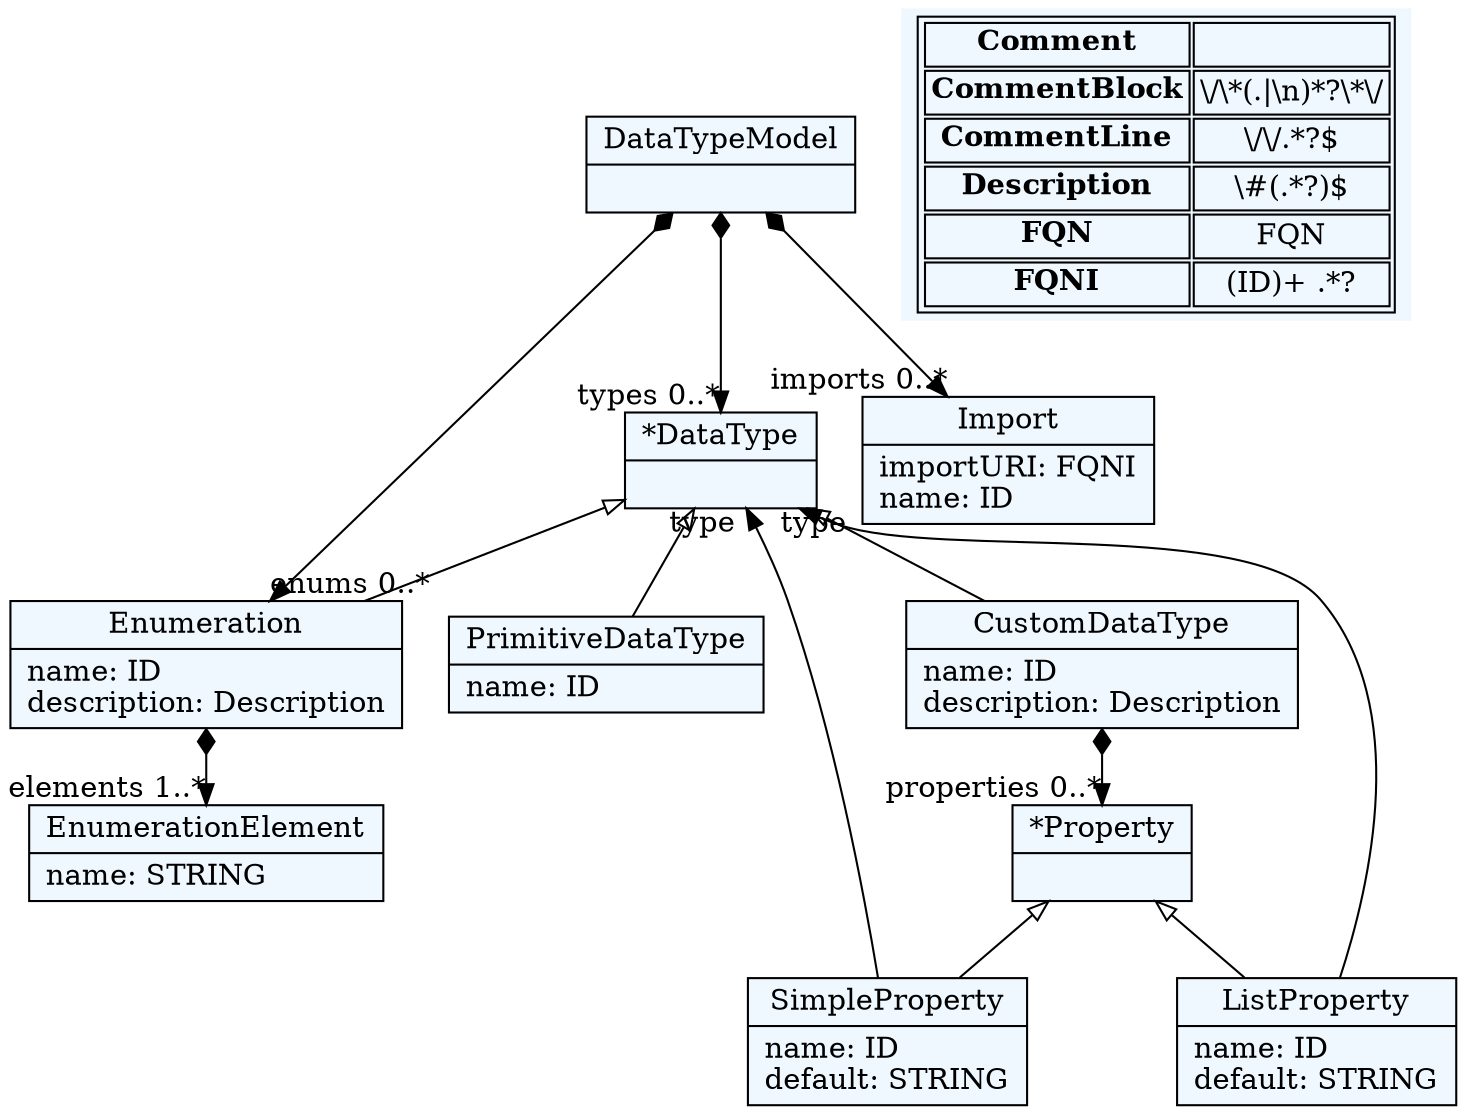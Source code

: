 
    digraph textX {
    fontname = "Bitstream Vera Sans"
    fontsize = 8
    node[
        shape=record,
        style=filled,
        fillcolor=aliceblue
    ]
    nodesep = 0.3
    edge[dir=black,arrowtail=empty]


2264219031632[ label="{DataTypeModel|}"]

2264219038736[ label="{*DataType|}"]

2264219039264[ label="{CustomDataType|name: ID\ldescription: Description\l}"]

2264219040176[ label="{*Property|}"]

2264219039216[ label="{SimpleProperty|name: ID\ldefault: STRING\l}"]

2264219039648[ label="{ListProperty|name: ID\ldefault: STRING\l}"]

2264219038352[ label="{Enumeration|name: ID\ldescription: Description\l}"]

2264219039312[ label="{EnumerationElement|name: STRING\l}"]

2264219037872[ label="{PrimitiveDataType|name: ID\l}"]

2264219034800[ label="{Import|importURI: FQNI\lname: ID\l}"]



2264219031632 -> 2264219034800[arrowtail=diamond, dir=both, headlabel="imports 0..*"]
2264219031632 -> 2264219038736[arrowtail=diamond, dir=both, headlabel="types 0..*"]
2264219031632 -> 2264219038352[arrowtail=diamond, dir=both, headlabel="enums 0..*"]
2264219038736 -> 2264219037872 [dir=back]
2264219038736 -> 2264219039264 [dir=back]
2264219038736 -> 2264219038352 [dir=back]
2264219039264 -> 2264219040176[arrowtail=diamond, dir=both, headlabel="properties 0..*"]
2264219040176 -> 2264219039648 [dir=back]
2264219040176 -> 2264219039216 [dir=back]
2264219039216 -> 2264219038736[headlabel="type "]
2264219039648 -> 2264219038736[headlabel="type "]
2264219038352 -> 2264219039312[arrowtail=diamond, dir=both, headlabel="elements 1..*"]
match_rules [ shape=plaintext, label=< <table>
	<tr>
		<td><b>Comment</b></td><td></td>
	</tr>
	<tr>
		<td><b>CommentBlock</b></td><td>\/\*(.|\n)*?\*\/</td>
	</tr>
	<tr>
		<td><b>CommentLine</b></td><td>\/\/.*?$</td>
	</tr>
	<tr>
		<td><b>Description</b></td><td>\#(.*?)$</td>
	</tr>
	<tr>
		<td><b>FQN</b></td><td>FQN</td>
	</tr>
	<tr>
		<td><b>FQNI</b></td><td>(ID)+ .*?</td>
	</tr>
</table> >]


}
